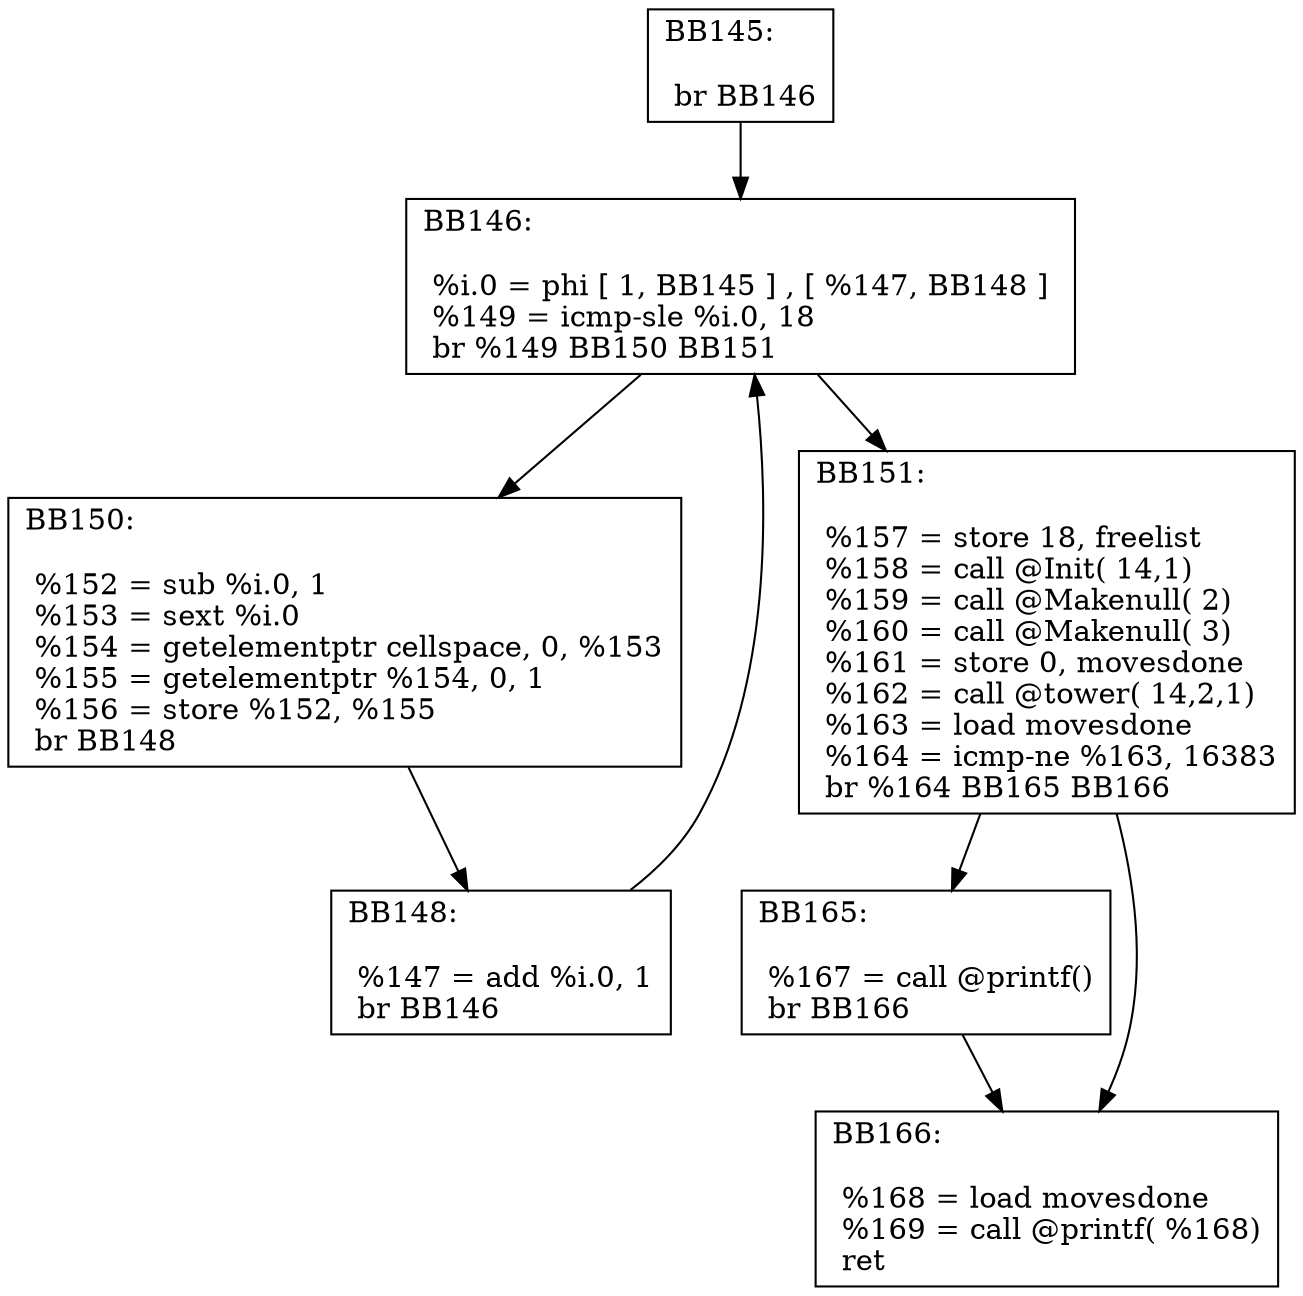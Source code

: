 digraph "CFG for 'Towers' function" {
BB145 [shape=record,
    label="{BB145:\l\l
             br BB146\l
             }"];
BB145 -> BB146
BB146 [shape=record,
    label="{BB146:\l\l
             %i.0 = phi [ 1, BB145 ] , [ %147, BB148 ] \l
             %149 = icmp-sle %i.0, 18\l
             br %149 BB150 BB151\l
             }"];
BB146 -> BB150
BB146 -> BB151
BB150 [shape=record,
    label="{BB150:\l\l
             %152 = sub %i.0, 1\l
             %153 = sext %i.0\l
             %154 = getelementptr cellspace, 0, %153\l
             %155 = getelementptr %154, 0, 1\l
             %156 = store %152, %155\l
             br BB148\l
             }"];
BB150 -> BB148
BB148 [shape=record,
    label="{BB148:\l\l
             %147 = add %i.0, 1\l
             br BB146\l
             }"];
BB148 -> BB146
BB151 [shape=record,
    label="{BB151:\l\l
             %157 = store 18, freelist\l
             %158 = call @Init( 14,1)\l
             %159 = call @Makenull( 2)\l
             %160 = call @Makenull( 3)\l
             %161 = store 0, movesdone\l
             %162 = call @tower( 14,2,1)\l
             %163 = load movesdone\l
             %164 = icmp-ne %163, 16383\l
             br %164 BB165 BB166\l
             }"];
BB151 -> BB165
BB151 -> BB166
BB165 [shape=record,
    label="{BB165:\l\l
             %167 = call @printf()\l
             br BB166\l
             }"];
BB165 -> BB166
BB166 [shape=record,
    label="{BB166:\l\l
             %168 = load movesdone\l
             %169 = call @printf( %168)\l
             ret\l
             }"];
}